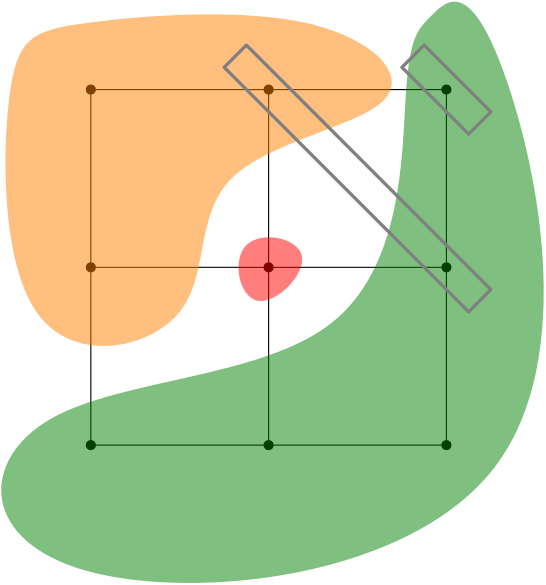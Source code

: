 <?xml version="1.0"?>
<!DOCTYPE ipe SYSTEM "ipe.dtd">
<ipe version="70218" creator="Ipe 7.2.26">
<info created="D:20230405142817" modified="D:20230405192337"/>
<ipestyle name="basic">
<symbol name="arrow/arc(spx)">
<path stroke="sym-stroke" fill="sym-stroke" pen="sym-pen">
0 0 m
-1 0.333 l
-1 -0.333 l
h
</path>
</symbol>
<symbol name="arrow/farc(spx)">
<path stroke="sym-stroke" fill="white" pen="sym-pen">
0 0 m
-1 0.333 l
-1 -0.333 l
h
</path>
</symbol>
<symbol name="arrow/ptarc(spx)">
<path stroke="sym-stroke" fill="sym-stroke" pen="sym-pen">
0 0 m
-1 0.333 l
-0.8 0 l
-1 -0.333 l
h
</path>
</symbol>
<symbol name="arrow/fptarc(spx)">
<path stroke="sym-stroke" fill="white" pen="sym-pen">
0 0 m
-1 0.333 l
-0.8 0 l
-1 -0.333 l
h
</path>
</symbol>
<symbol name="mark/circle(sx)" transformations="translations">
<path fill="sym-stroke">
0.6 0 0 0.6 0 0 e
0.4 0 0 0.4 0 0 e
</path>
</symbol>
<symbol name="mark/disk(sx)" transformations="translations">
<path fill="sym-stroke">
0.6 0 0 0.6 0 0 e
</path>
</symbol>
<symbol name="mark/fdisk(sfx)" transformations="translations">
<group>
<path fill="sym-fill">
0.5 0 0 0.5 0 0 e
</path>
<path fill="sym-stroke" fillrule="eofill">
0.6 0 0 0.6 0 0 e
0.4 0 0 0.4 0 0 e
</path>
</group>
</symbol>
<symbol name="mark/box(sx)" transformations="translations">
<path fill="sym-stroke" fillrule="eofill">
-0.6 -0.6 m
0.6 -0.6 l
0.6 0.6 l
-0.6 0.6 l
h
-0.4 -0.4 m
0.4 -0.4 l
0.4 0.4 l
-0.4 0.4 l
h
</path>
</symbol>
<symbol name="mark/square(sx)" transformations="translations">
<path fill="sym-stroke">
-0.6 -0.6 m
0.6 -0.6 l
0.6 0.6 l
-0.6 0.6 l
h
</path>
</symbol>
<symbol name="mark/fsquare(sfx)" transformations="translations">
<group>
<path fill="sym-fill">
-0.5 -0.5 m
0.5 -0.5 l
0.5 0.5 l
-0.5 0.5 l
h
</path>
<path fill="sym-stroke" fillrule="eofill">
-0.6 -0.6 m
0.6 -0.6 l
0.6 0.6 l
-0.6 0.6 l
h
-0.4 -0.4 m
0.4 -0.4 l
0.4 0.4 l
-0.4 0.4 l
h
</path>
</group>
</symbol>
<symbol name="mark/cross(sx)" transformations="translations">
<group>
<path fill="sym-stroke">
-0.43 -0.57 m
0.57 0.43 l
0.43 0.57 l
-0.57 -0.43 l
h
</path>
<path fill="sym-stroke">
-0.43 0.57 m
0.57 -0.43 l
0.43 -0.57 l
-0.57 0.43 l
h
</path>
</group>
</symbol>
<symbol name="arrow/fnormal(spx)">
<path stroke="sym-stroke" fill="white" pen="sym-pen">
0 0 m
-1 0.333 l
-1 -0.333 l
h
</path>
</symbol>
<symbol name="arrow/pointed(spx)">
<path stroke="sym-stroke" fill="sym-stroke" pen="sym-pen">
0 0 m
-1 0.333 l
-0.8 0 l
-1 -0.333 l
h
</path>
</symbol>
<symbol name="arrow/fpointed(spx)">
<path stroke="sym-stroke" fill="white" pen="sym-pen">
0 0 m
-1 0.333 l
-0.8 0 l
-1 -0.333 l
h
</path>
</symbol>
<symbol name="arrow/linear(spx)">
<path stroke="sym-stroke" pen="sym-pen">
-1 0.333 m
0 0 l
-1 -0.333 l
</path>
</symbol>
<symbol name="arrow/fdouble(spx)">
<path stroke="sym-stroke" fill="white" pen="sym-pen">
0 0 m
-1 0.333 l
-1 -0.333 l
h
-1 0 m
-2 0.333 l
-2 -0.333 l
h
</path>
</symbol>
<symbol name="arrow/double(spx)">
<path stroke="sym-stroke" fill="sym-stroke" pen="sym-pen">
0 0 m
-1 0.333 l
-1 -0.333 l
h
-1 0 m
-2 0.333 l
-2 -0.333 l
h
</path>
</symbol>
<symbol name="arrow/mid-normal(spx)">
<path stroke="sym-stroke" fill="sym-stroke" pen="sym-pen">
0.5 0 m
-0.5 0.333 l
-0.5 -0.333 l
h
</path>
</symbol>
<symbol name="arrow/mid-fnormal(spx)">
<path stroke="sym-stroke" fill="white" pen="sym-pen">
0.5 0 m
-0.5 0.333 l
-0.5 -0.333 l
h
</path>
</symbol>
<symbol name="arrow/mid-pointed(spx)">
<path stroke="sym-stroke" fill="sym-stroke" pen="sym-pen">
0.5 0 m
-0.5 0.333 l
-0.3 0 l
-0.5 -0.333 l
h
</path>
</symbol>
<symbol name="arrow/mid-fpointed(spx)">
<path stroke="sym-stroke" fill="white" pen="sym-pen">
0.5 0 m
-0.5 0.333 l
-0.3 0 l
-0.5 -0.333 l
h
</path>
</symbol>
<symbol name="arrow/mid-double(spx)">
<path stroke="sym-stroke" fill="sym-stroke" pen="sym-pen">
1 0 m
0 0.333 l
0 -0.333 l
h
0 0 m
-1 0.333 l
-1 -0.333 l
h
</path>
</symbol>
<symbol name="arrow/mid-fdouble(spx)">
<path stroke="sym-stroke" fill="white" pen="sym-pen">
1 0 m
0 0.333 l
0 -0.333 l
h
0 0 m
-1 0.333 l
-1 -0.333 l
h
</path>
</symbol>
<anglesize name="22.5 deg" value="22.5"/>
<anglesize name="30 deg" value="30"/>
<anglesize name="45 deg" value="45"/>
<anglesize name="60 deg" value="60"/>
<anglesize name="90 deg" value="90"/>
<arrowsize name="large" value="10"/>
<arrowsize name="small" value="5"/>
<arrowsize name="tiny" value="3"/>
<color name="blue" value="0 0 1"/>
<color name="brown" value="0.647 0.165 0.165"/>
<color name="darkblue" value="0 0 0.545"/>
<color name="darkcyan" value="0 0.545 0.545"/>
<color name="darkgray" value="0.663"/>
<color name="darkgreen" value="0 0.392 0"/>
<color name="darkmagenta" value="0.545 0 0.545"/>
<color name="darkorange" value="1 0.549 0"/>
<color name="darkred" value="0.545 0 0"/>
<color name="gold" value="1 0.843 0"/>
<color name="gray" value="0.745"/>
<color name="green" value="0 1 0"/>
<color name="lightblue" value="0.678 0.847 0.902"/>
<color name="lightcyan" value="0.878 1 1"/>
<color name="lightgray" value="0.827"/>
<color name="lightgreen" value="0.565 0.933 0.565"/>
<color name="lightyellow" value="1 1 0.878"/>
<color name="navy" value="0 0 0.502"/>
<color name="orange" value="1 0.647 0"/>
<color name="pink" value="1 0.753 0.796"/>
<color name="purple" value="0.627 0.125 0.941"/>
<color name="red" value="1 0 0"/>
<color name="seagreen" value="0.18 0.545 0.341"/>
<color name="turquoise" value="0.251 0.878 0.816"/>
<color name="violet" value="0.933 0.51 0.933"/>
<color name="yellow" value="1 1 0"/>
<dashstyle name="dash dot dotted" value="[4 2 1 2 1 2] 0"/>
<dashstyle name="dash dotted" value="[4 2 1 2] 0"/>
<dashstyle name="dashed" value="[4] 0"/>
<dashstyle name="dotted" value="[1 3] 0"/>
<gridsize name="10 pts (~3.5 mm)" value="10"/>
<gridsize name="14 pts (~5 mm)" value="14"/>
<gridsize name="16 pts (~6 mm)" value="16"/>
<gridsize name="20 pts (~7 mm)" value="20"/>
<gridsize name="28 pts (~10 mm)" value="28"/>
<gridsize name="32 pts (~12 mm)" value="32"/>
<gridsize name="4 pts" value="4"/>
<gridsize name="56 pts (~20 mm)" value="56"/>
<gridsize name="8 pts (~3 mm)" value="8"/>
<opacity name="10%" value="0.1"/>
<opacity name="30%" value="0.3"/>
<opacity name="50%" value="0.5"/>
<opacity name="75%" value="0.75"/>
<pen name="fat" value="1.2"/>
<pen name="heavier" value="0.8"/>
<pen name="ultrafat" value="2"/>
<symbolsize name="large" value="5"/>
<symbolsize name="small" value="2"/>
<symbolsize name="tiny" value="1.1"/>
<textsize name="Huge" value="\Huge"/>
<textsize name="LARGE" value="\LARGE"/>
<textsize name="Large" value="\Large"/>
<textsize name="footnote" value="\footnotesize"/>
<textsize name="huge" value="\huge"/>
<textsize name="large" value="\large"/>
<textsize name="script" value="\scriptsize"/>
<textsize name="small" value="\small"/>
<textsize name="tiny" value="\tiny"/>
<textstyle name="center" begin="\begin{center}" end="\end{center}"/>
<textstyle name="item" begin="\begin{itemize}\item{}" end="\end{itemize}"/>
<textstyle name="itemize" begin="\begin{itemize}" end="\end{itemize}"/>
<tiling name="falling" angle="-60" step="4" width="1"/>
<tiling name="rising" angle="30" step="4" width="1"/>
</ipestyle>
<page>
<layer name="partition_G"/>
<layer name="partition_H"/>
<layer name="partition_P"/>
<layer name="partition_bad1"/>
<layer name="partition_bad2"/>
<layer name="layering"/>
<layer name="path_partition"/>
<layer name="layerwd_G"/>
<layer name="layerwd_partition"/>
<layer name="layerwd_layering"/>
<layer name="layerwd_layering2"/>
<view layers="layerwd_G layerwd_partition layerwd_layering2" active="layerwd_layering2"/>
<use layer="partition_G" matrix="0 1 -1 0 864 512" name="mark/disk(sx)" pos="128 768" size="normal" stroke="black"/>
<use matrix="0 1 -1 0 864 512" name="mark/disk(sx)" pos="192 768" size="normal" stroke="black"/>
<use matrix="0 1 -1 0 864 512" name="mark/disk(sx)" pos="128 704" size="normal" stroke="black"/>
<use matrix="0 1 -1 0 864 512" name="mark/disk(sx)" pos="128 640" size="normal" stroke="black"/>
<use matrix="0 1 -1 0 864 512" name="mark/disk(sx)" pos="192 640" size="normal" stroke="black"/>
<path matrix="0 1 -1 0 864 512" stroke="black">
128 768 m
192 768 l
</path>
<path matrix="0 1 -1 0 864 512" stroke="black">
192 768 m
128 704 l
</path>
<path matrix="0 1 -1 0 864 512" stroke="black">
128 704 m
192 640 l
</path>
<path matrix="0 1 -1 0 864 512" stroke="black">
128 768 m
128 704 l
</path>
<path matrix="0 1 -1 0 864 512" stroke="black">
128 704 m
128 640 l
</path>
<path matrix="0 1 -1 0 864 512" stroke="black">
128 640 m
192 640 l
</path>
<path matrix="0 1 -1 0 864 512" stroke="black">
192 640 m
192 768 l
</path>
<use layer="partition_H" matrix="0 1 -1 0 1024 400" name="mark/disk(sx)" pos="272 720" size="large" stroke="1 0.502 0"/>
<use matrix="0 1 -1 0 1024 400" name="mark/disk(sx)" pos="272 624" size="large" stroke="0 0.502 0"/>
<path layer="partition_P" matrix="0.0275486 0.99962 -0.99962 0.0275486 830.895 489.444" fill="1 0.502 0" opacity="50%" stroke-opacity="opaque">
112 744
112 656
152 648
240 760
128 752 u
</path>
<path matrix="0.0275486 0.99962 -0.99962 0.0275486 830.895 489.444" fill="0 0.502 0" opacity="50%" stroke-opacity="opaque">
120 624
120 592
224 592
200 624
168 624 u
</path>
<path layer="partition_H" matrix="0 1 -1 0 1024 400" stroke="0" opacity="50%" stroke-opacity="opaque">
272 720 m
272 624 l
</path>
<use layer="partition_bad1" matrix="0 1 -1 0 864 512" name="mark/disk(sx)" pos="128 768" size="normal" stroke="black"/>
<use matrix="0 1 -1 0 864 512" name="mark/disk(sx)" pos="192 768" size="normal" stroke="black"/>
<use matrix="0 1 -1 0 864 512" name="mark/disk(sx)" pos="128 704" size="normal" stroke="black"/>
<use matrix="0 1 -1 0 864 512" name="mark/disk(sx)" pos="128 640" size="normal" stroke="black"/>
<use matrix="0 1 -1 0 864 512" name="mark/disk(sx)" pos="192 640" size="normal" stroke="black"/>
<path matrix="0 1 -1 0 864 512" stroke="black">
128 768 m
192 768 l
</path>
<path matrix="0 1 -1 0 864 512" stroke="black">
192 768 m
128 704 l
</path>
<path matrix="0 1 -1 0 864 512" stroke="black">
128 704 m
192 640 l
</path>
<path matrix="0 1 -1 0 864 512" stroke="black">
128 768 m
128 704 l
</path>
<path matrix="0 1 -1 0 864 512" stroke="black">
128 704 m
128 640 l
</path>
<path matrix="0 1 -1 0 864 512" stroke="black">
128 640 m
192 640 l
</path>
<path matrix="0 1 -1 0 864 512" stroke="black">
192 640 m
192 768 l
</path>
<use matrix="0 1 -1 0 1024 400" name="mark/disk(sx)" pos="272 720" size="large" stroke="1 0.502 0"/>
<use matrix="0 1 -1 0 1024 400" name="mark/disk(sx)" pos="272 624" size="large" stroke="0 0.502 0"/>
<path matrix="0.0275486 0.99962 -0.99962 0.0275486 830.895 489.444" fill="1 0.502 0" opacity="50%" stroke-opacity="opaque">
112 744
112 656
152 648
240 760
128 752 u
</path>
<path matrix="0 1 -1 0 1024 400" stroke="0" opacity="50%" stroke-opacity="opaque">
272 720 m
272 624 l
</path>
<path fill="0 0.502 0" opacity="50%" stroke-opacity="opaque">
224 720
136 640
160 608
264 624
240 720 u
</path>
<use layer="partition_bad2" matrix="0 1 -1 0 864 512" name="mark/disk(sx)" pos="128 768" size="normal" stroke="black"/>
<use matrix="0 1 -1 0 864 512" name="mark/disk(sx)" pos="192 768" size="normal" stroke="black"/>
<use matrix="0 1 -1 0 864 512" name="mark/disk(sx)" pos="128 704" size="normal" stroke="black"/>
<use matrix="0 1 -1 0 864 512" name="mark/disk(sx)" pos="128 640" size="normal" stroke="black"/>
<use matrix="0 1 -1 0 864 512" name="mark/disk(sx)" pos="192 640" size="normal" stroke="black"/>
<path matrix="0 1 -1 0 864 512" stroke="black">
128 768 m
192 768 l
</path>
<path matrix="0 1 -1 0 864 512" stroke="black">
192 768 m
128 704 l
</path>
<path matrix="0 1 -1 0 864 512" stroke="black">
128 704 m
192 640 l
</path>
<path matrix="0 1 -1 0 864 512" stroke="black">
128 768 m
128 704 l
</path>
<path matrix="0 1 -1 0 864 512" stroke="black">
128 704 m
128 640 l
</path>
<path matrix="0 1 -1 0 864 512" stroke="black">
128 640 m
192 640 l
</path>
<path matrix="0 1 -1 0 864 512" stroke="black">
192 640 m
192 768 l
</path>
<use matrix="0 1 -1 0 1024 400" name="mark/disk(sx)" pos="272 720" size="large" stroke="1 0.502 0"/>
<use matrix="0 1 -1 0 1024 400" name="mark/disk(sx)" pos="272 624" size="large" stroke="0 0.502 0"/>
<path matrix="0.0275486 0.99962 -0.99962 0.0275486 830.895 489.444" fill="1 0.502 0" opacity="50%" stroke-opacity="opaque">
112 744
112 656
152 648
240 760
128 752 u
</path>
<path matrix="0.0275486 0.99962 -0.99962 0.0275486 830.895 489.444" fill="0 0.502 0" opacity="50%" stroke-opacity="opaque">
120 624
120 592
224 592
200 624
168 624 u
</path>
<use layer="layering" matrix="1 0 0 1 -64 0" name="mark/disk(sx)" pos="128 704" size="normal"/>
<use matrix="1 0 0 1 -64 0" name="mark/disk(sx)" pos="128 640" size="normal"/>
<use matrix="1 0 0 1 -64 0" name="mark/disk(sx)" pos="192 768" size="normal"/>
<use matrix="1 0 0 1 -64 0" name="mark/disk(sx)" pos="192 704" size="normal"/>
<use matrix="1 0 0 1 -64 0" name="mark/disk(sx)" pos="192 640" size="normal"/>
<use matrix="1 0 0 1 -64 0" name="mark/disk(sx)" pos="192 576" size="normal"/>
<use matrix="1 0 0 1 -64 0" name="mark/disk(sx)" pos="256 736" size="normal"/>
<use matrix="1 0 0 1 -64 0" name="mark/disk(sx)" pos="256 608" size="normal"/>
<use matrix="1 0 0 1 -64 0" name="mark/disk(sx)" pos="320 672" size="normal"/>
<path matrix="1 0 0 1 -64 0" stroke="0" opacity="50%" stroke-opacity="opaque">
128 704 m
192 768 l
</path>
<path matrix="1 0 0 1 -64 0" stroke="0" opacity="50%" stroke-opacity="opaque">
128 704 m
192 640 l
</path>
<path matrix="1 0 0 1 -64 0" stroke="0" opacity="50%" stroke-opacity="opaque">
128 640 m
192 704 l
</path>
<path matrix="1 0 0 1 -64 0" stroke="0" opacity="50%" stroke-opacity="opaque">
192 704 m
256 736 l
</path>
<path matrix="1 0 0 1 -64 0" stroke="0" opacity="50%" stroke-opacity="opaque">
256 736 m
192 576 l
</path>
<path matrix="1 0 0 1 -64 0" stroke="0" opacity="50%" stroke-opacity="opaque">
192 768 m
256 608 l
</path>
<path matrix="1 0 0 1 -64 0" stroke="0" opacity="50%" stroke-opacity="opaque">
256 608 m
320 672 l
</path>
<path matrix="1 0 0 1 -64 0" stroke="0" opacity="50%" stroke-opacity="opaque">
320 672 m
256 736 l
</path>
<path fill="1 0.502 0" opacity="50%" stroke-opacity="opaque">
56 720
48 624
80 616
80 720
64 728 u
</path>
<path matrix="0.729167 0 0 1 34 0" fill="0 0.502 0" opacity="50%" stroke-opacity="opaque">
104 784
96 680
104 552
152 576
160 792 u
</path>
<path fill="0.502 0 0.502" opacity="50%" stroke-opacity="opaque">
184 752
160 600
224 576
208 768
184 752 u
</path>
<path fill="1 0 0" opacity="50%" stroke-opacity="opaque">
240 688
240 648
288 672
256 696 u
</path>
<use layer="path_partition" matrix="1 0 0 1 16 0" name="mark/disk(sx)" pos="336 672" size="large" stroke="1 0.502 0"/>
<use matrix="1 0 0 1 16 0" name="mark/disk(sx)" pos="384 672" size="large" stroke="0 0.502 0"/>
<use matrix="1 0 0 1 16 0" name="mark/disk(sx)" pos="432 672" size="large" stroke="0.502 0 0.502"/>
<use matrix="1 0 0 1 16 0" name="mark/disk(sx)" pos="480 672" size="large" stroke="1 0 0"/>
<path matrix="1 0 0 1 16 0" stroke="0" opacity="50%" stroke-opacity="opaque">
336 672 m
384 672 l
</path>
<path matrix="1 0 0 1 16 0" stroke="0" opacity="50%" stroke-opacity="opaque">
384 672 m
432 672 l
</path>
<path matrix="1 0 0 1 16 0" stroke="0" opacity="50%" stroke-opacity="opaque">
432 672 m
480 672 l
</path>
<use layer="layerwd_G" name="mark/disk(sx)" pos="96 736" size="normal"/>
<use name="mark/disk(sx)" pos="96 672" size="normal"/>
<use name="mark/disk(sx)" pos="160 672" size="normal"/>
<use name="mark/disk(sx)" pos="160 736" size="normal"/>
<use name="mark/disk(sx)" pos="224 736" size="normal"/>
<use name="mark/disk(sx)" pos="224 672" size="normal"/>
<use name="mark/disk(sx)" pos="96 608" size="normal"/>
<use name="mark/disk(sx)" pos="160 608" size="normal"/>
<use name="mark/disk(sx)" pos="224 608" size="normal"/>
<path stroke="0" opacity="50%" stroke-opacity="opaque">
96 736 m
160 736 l
</path>
<path stroke="0" opacity="50%" stroke-opacity="opaque">
160 736 m
224 736 l
</path>
<path stroke="0" opacity="50%" stroke-opacity="opaque">
224 736 m
224 672 l
</path>
<path stroke="0" opacity="50%" stroke-opacity="opaque">
224 672 m
160 672 l
</path>
<path stroke="0" opacity="50%" stroke-opacity="opaque">
160 672 m
160 736 l
</path>
<path stroke="0" opacity="50%" stroke-opacity="opaque">
96 736 m
96 672 l
</path>
<path stroke="0" opacity="50%" stroke-opacity="opaque">
96 672 m
160 672 l
</path>
<path stroke="0" opacity="50%" stroke-opacity="opaque">
96 672 m
96 608 l
</path>
<path stroke="0" opacity="50%" stroke-opacity="opaque">
96 608 m
160 608 l
</path>
<path stroke="0" opacity="50%" stroke-opacity="opaque">
160 608 m
160 672 l
</path>
<path stroke="0" opacity="50%" stroke-opacity="opaque">
160 608 m
224 608 l
</path>
<path stroke="0" opacity="50%" stroke-opacity="opaque">
224 608 m
224 672 l
</path>
<path layer="layerwd_partition" fill="0 0.502 0" opacity="50%" stroke-opacity="opaque">
208 752
208 632
56 632
56 544
288 568
240 784
216 760 u
</path>
<path fill="1 0.502 0" opacity="50%" stroke-opacity="opaque">
64 752
64 632
144 648
128 712
224 728
184 768
80 760 u
</path>
<path fill="1 0 0" opacity="50%" stroke-opacity="opaque">
144 688
152 648
184 680 u
</path>
<path layer="layerwd_layering" stroke="0.502" pen="fat" opacity="50%" stroke-opacity="opaque">
88 744 m
88 728 l
232 728 l
232 744 l
h
</path>
<path matrix="1 0 0 1 0 -64" stroke="0.502" pen="fat" opacity="50%" stroke-opacity="opaque">
88 744 m
88 728 l
232 728 l
232 744 l
h
</path>
<path matrix="1 0 0 1 0 -128" stroke="0.502" pen="fat" opacity="50%" stroke-opacity="opaque">
88 744 m
88 728 l
232 728 l
232 744 l
h
</path>
<path layer="layerwd_layering2" stroke="0.502" pen="fat" opacity="50%" stroke-opacity="opaque">
216 752 m
208 744 l
232 720 l
240 728 l
h
</path>
<path stroke="0.502" pen="fat" opacity="50%" stroke-opacity="opaque">
152 752 m
144 744 l
232 656 l
240 664 l
h
</path>
</page>
</ipe>
